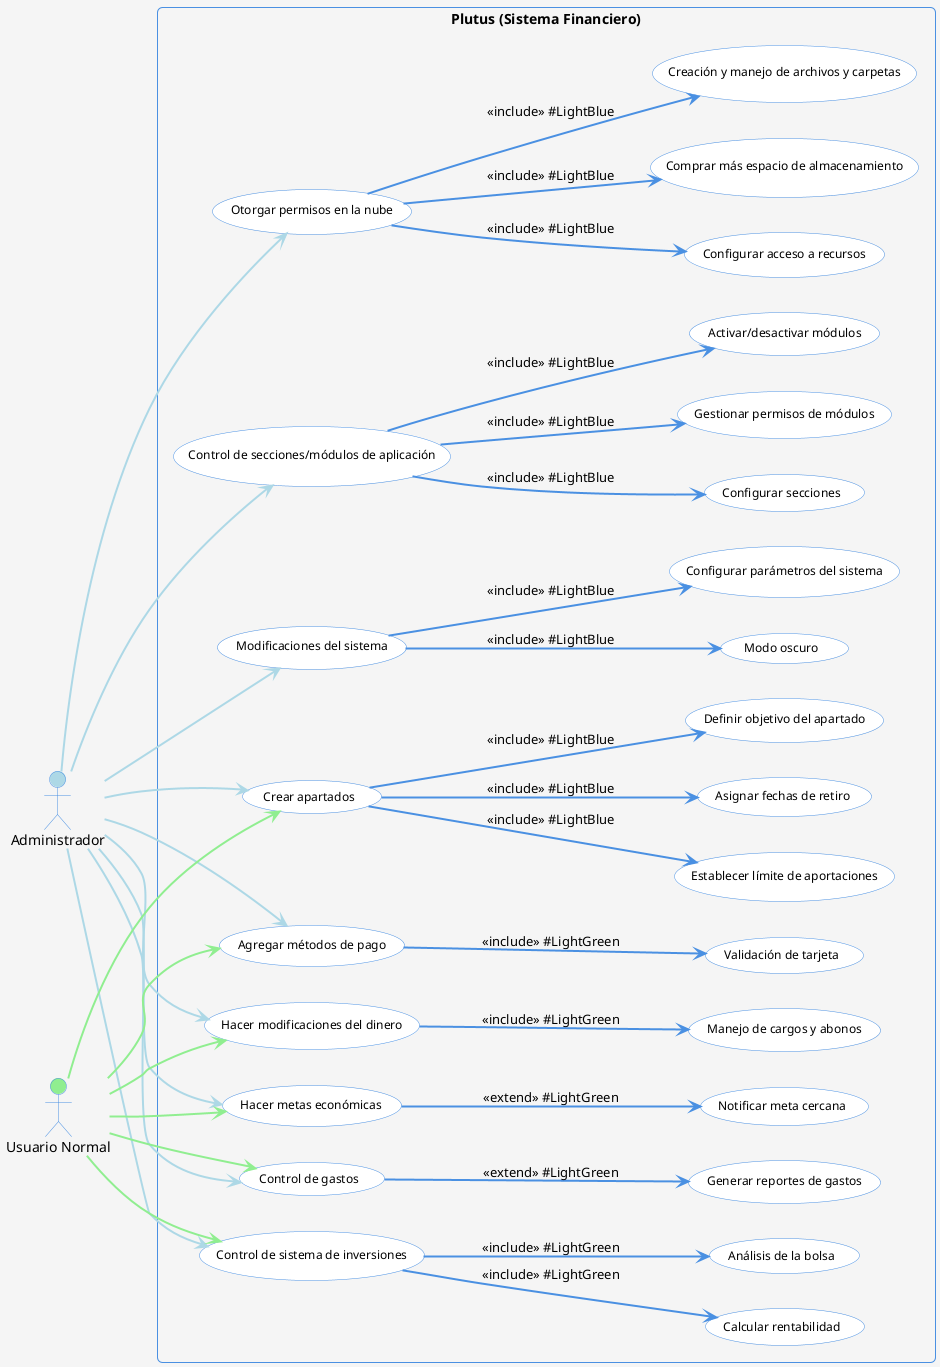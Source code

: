 @startuml
skinparam RectangleFontSize 14
skinparam ActorFontSize 14
skinparam UseCaseFontSize 12
skinparam ArrowColor #4A90E2
skinparam ActorBorderColor #4A90E2
skinparam RectangleBorderColor #4A90E2
skinparam BackgroundColor #f5f5f5
skinparam UseCaseBackgroundColor #ffffff
skinparam UseCaseBorderColor #4A90E2
skinparam ArrowThickness 2
skinparam RoundCorner 10
skinparam RectangleStereotypeFontSize 12

left to right direction

actor "Administrador" as Admin #LightBlue
actor "Usuario Normal" as User #LightGreen

rectangle "Plutus (Sistema Financiero)" {
    
    ' Casos de uso del Administrador
    Admin --> (Otorgar permisos en la nube) #LightBlue
    Admin --> (Control de secciones/módulos de aplicación) #LightBlue
    Admin --> (Modificaciones del sistema) #LightBlue
    Admin --> (Crear apartados) #LightBlue
    Admin --> (Agregar métodos de pago) #LightBlue
    Admin --> (Hacer modificaciones del dinero) #LightBlue
    Admin --> (Hacer metas económicas) #LightBlue
    Admin --> (Control de gastos) #LightBlue
    Admin --> (Control de sistema de inversiones) #LightBlue

    ' Detalles adicionales para "Otorgar permisos en la nube"
    (Otorgar permisos en la nube) --> (Creación y manejo de archivos y carpetas) : <<include>> #LightBlue
    (Otorgar permisos en la nube) --> (Configurar acceso a recursos) : <<include>> #LightBlue
    (Otorgar permisos en la nube) --> (Comprar más espacio de almacenamiento) : <<include>> #LightBlue

    ' Detalles adicionales para "Control de secciones/módulos de aplicación"
    (Control de secciones/módulos de aplicación) --> (Activar/desactivar módulos) : <<include>> #LightBlue
    (Control de secciones/módulos de aplicación) --> (Configurar secciones) : <<include>> #LightBlue
    (Control de secciones/módulos de aplicación) --> (Gestionar permisos de módulos) : <<include>> #LightBlue

    ' Detalles adicionales para "Modificaciones del sistema"
    (Modificaciones del sistema) --> (Modo oscuro) : <<include>> #LightBlue
    (Modificaciones del sistema) --> (Configurar parámetros del sistema) : <<include>> #LightBlue

    ' Detalles adicionales para "Crear apartados"
    (Crear apartados) --> (Definir objetivo del apartado) : <<include>> #LightBlue
    (Crear apartados) --> (Establecer límite de aportaciones) : <<include>> #LightBlue
    (Crear apartados) --> (Asignar fechas de retiro) : <<include>> #LightBlue

    ' Casos de uso del Usuario Normal
    User --> (Crear apartados) #LightGreen
    User --> (Agregar métodos de pago) #LightGreen
    User --> (Hacer modificaciones del dinero) #LightGreen
    User --> (Hacer metas económicas) #LightGreen
    User --> (Control de gastos) #LightGreen
    User --> (Control de sistema de inversiones) #LightGreen

    ' Relación con include y extend (rectas)
    (Agregar métodos de pago) --> (Validación de tarjeta) : <<include>> #LightGreen
    
    (Hacer modificaciones del dinero) --> (Manejo de cargos y abonos) : <<include>> #LightGreen

    (Hacer metas económicas) --> (Notificar meta cercana) : <<extend>> #LightGreen

    (Control de gastos) --> (Generar reportes de gastos) : <<extend>> #LightGreen

    (Control de sistema de inversiones) --> (Calcular rentabilidad) : <<include>> #LightGreen
    (Control de sistema de inversiones) --> (Análisis de la bolsa) : <<include>> #LightGreen
}

@enduml


